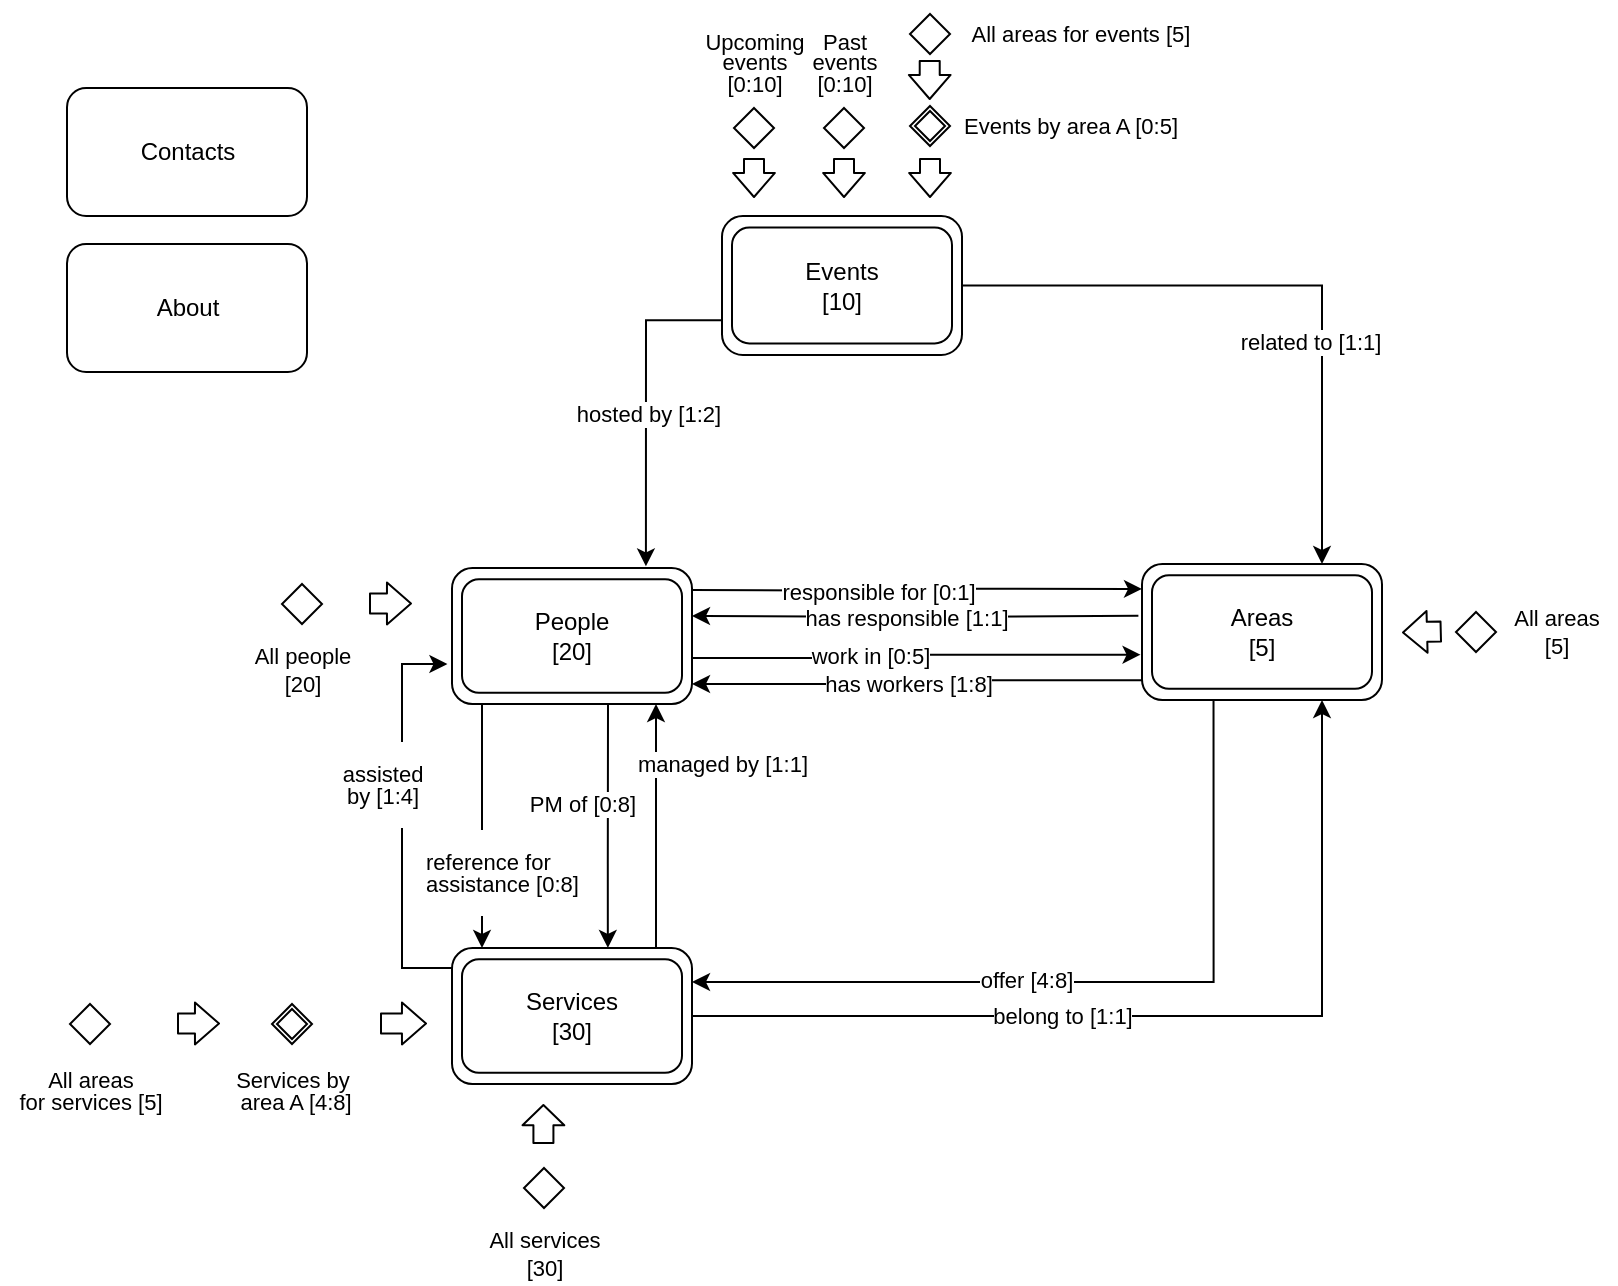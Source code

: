 <mxfile version="14.5.1" type="device"><diagram id="WO7Ajb4kS-5hXxbeCt3a" name="Pagina-1"><mxGraphModel dx="925" dy="2956" grid="1" gridSize="10" guides="1" tooltips="1" connect="1" arrows="1" fold="1" page="1" pageScale="1" pageWidth="1654" pageHeight="2336" math="0" shadow="0"><root><mxCell id="0"/><mxCell id="1" parent="0"/><mxCell id="2VBLItTMHdDEBhTL7Nxq-26" style="edgeStyle=orthogonalEdgeStyle;rounded=0;orthogonalLoop=1;jettySize=auto;html=1;endArrow=none;endFill=0;startArrow=classic;startFill=1;entryX=0.002;entryY=0.855;entryDx=0;entryDy=0;entryPerimeter=0;" parent="1" target="2VBLItTMHdDEBhTL7Nxq-12" edge="1"><mxGeometry relative="1" as="geometry"><mxPoint x="745" y="330" as="sourcePoint"/><mxPoint x="890" y="330.25" as="targetPoint"/><Array as="points"><mxPoint x="875" y="330"/></Array></mxGeometry></mxCell><mxCell id="2VBLItTMHdDEBhTL7Nxq-27" value="has workers [1:8]" style="edgeLabel;html=1;align=center;verticalAlign=middle;resizable=0;points=[];" parent="2VBLItTMHdDEBhTL7Nxq-26" vertex="1" connectable="0"><mxGeometry x="-0.181" relative="1" as="geometry"><mxPoint x="14.76" as="offset"/></mxGeometry></mxCell><mxCell id="2VBLItTMHdDEBhTL7Nxq-4" value="About" style="rounded=1;whiteSpace=wrap;html=1;sketch=0;" parent="1" vertex="1"><mxGeometry x="432.5" y="110" width="120" height="64" as="geometry"/></mxCell><mxCell id="2VBLItTMHdDEBhTL7Nxq-7" value="" style="group" parent="1" vertex="1" connectable="0"><mxGeometry x="625" y="272" width="120" height="68" as="geometry"/></mxCell><mxCell id="2VBLItTMHdDEBhTL7Nxq-8" value="" style="group" parent="2VBLItTMHdDEBhTL7Nxq-7" vertex="1" connectable="0"><mxGeometry width="120" height="68" as="geometry"/></mxCell><mxCell id="2VBLItTMHdDEBhTL7Nxq-3" value="" style="rounded=1;whiteSpace=wrap;html=1;perimeterSpacing=0;sketch=0;" parent="2VBLItTMHdDEBhTL7Nxq-8" vertex="1"><mxGeometry width="120" height="68" as="geometry"/></mxCell><mxCell id="2VBLItTMHdDEBhTL7Nxq-6" value="People&lt;br&gt;[20]" style="rounded=1;whiteSpace=wrap;html=1;sketch=0;" parent="2VBLItTMHdDEBhTL7Nxq-8" vertex="1"><mxGeometry x="5" y="5.667" width="110" height="56.667" as="geometry"/></mxCell><mxCell id="2VBLItTMHdDEBhTL7Nxq-81" style="edgeStyle=orthogonalEdgeStyle;rounded=0;orthogonalLoop=1;jettySize=auto;html=1;entryX=1;entryY=0.5;entryDx=0;entryDy=0;startArrow=classic;startFill=1;endArrow=none;endFill=0;exitX=0.75;exitY=1;exitDx=0;exitDy=0;" parent="1" source="2VBLItTMHdDEBhTL7Nxq-12" target="2VBLItTMHdDEBhTL7Nxq-14" edge="1"><mxGeometry relative="1" as="geometry"><Array as="points"><mxPoint x="1060" y="496"/></Array><mxPoint x="1080" y="350" as="sourcePoint"/></mxGeometry></mxCell><mxCell id="2VBLItTMHdDEBhTL7Nxq-83" value="belong to [1:1]" style="edgeLabel;html=1;align=center;verticalAlign=middle;resizable=0;points=[];" parent="2VBLItTMHdDEBhTL7Nxq-81" vertex="1" connectable="0"><mxGeometry x="0.22" relative="1" as="geometry"><mxPoint as="offset"/></mxGeometry></mxCell><mxCell id="2VBLItTMHdDEBhTL7Nxq-105" style="edgeStyle=orthogonalEdgeStyle;rounded=0;orthogonalLoop=1;jettySize=auto;html=1;entryX=1;entryY=0.5;entryDx=0;entryDy=0;startArrow=classic;startFill=1;endArrow=none;endFill=0;exitX=0.75;exitY=0;exitDx=0;exitDy=0;" parent="1" source="2VBLItTMHdDEBhTL7Nxq-12" target="2VBLItTMHdDEBhTL7Nxq-16" edge="1"><mxGeometry relative="1" as="geometry"><Array as="points"><mxPoint x="1060" y="131"/></Array><mxPoint x="1005" y="302" as="sourcePoint"/></mxGeometry></mxCell><mxCell id="2VBLItTMHdDEBhTL7Nxq-109" value="related to [1:1]" style="edgeLabel;html=1;align=center;verticalAlign=middle;resizable=0;points=[];" parent="2VBLItTMHdDEBhTL7Nxq-105" vertex="1" connectable="0"><mxGeometry x="-0.306" relative="1" as="geometry"><mxPoint x="-6.38" y="-0.02" as="offset"/></mxGeometry></mxCell><mxCell id="2VBLItTMHdDEBhTL7Nxq-47" style="edgeStyle=orthogonalEdgeStyle;rounded=0;orthogonalLoop=1;jettySize=auto;html=1;startArrow=classic;startFill=1;endArrow=none;endFill=0;exitX=0.616;exitY=-0.001;exitDx=0;exitDy=0;exitPerimeter=0;" parent="1" edge="1"><mxGeometry relative="1" as="geometry"><mxPoint x="702.92" y="461.94" as="sourcePoint"/><mxPoint x="703" y="340" as="targetPoint"/><Array as="points"><mxPoint x="703" y="420"/><mxPoint x="703" y="420"/></Array></mxGeometry></mxCell><mxCell id="2VBLItTMHdDEBhTL7Nxq-49" value="PM of [0:8]" style="edgeLabel;html=1;align=center;verticalAlign=middle;resizable=0;points=[];" parent="2VBLItTMHdDEBhTL7Nxq-47" vertex="1" connectable="0"><mxGeometry x="0.073" y="2" relative="1" as="geometry"><mxPoint x="-10.94" y="-6.94" as="offset"/></mxGeometry></mxCell><mxCell id="2VBLItTMHdDEBhTL7Nxq-59" style="edgeStyle=orthogonalEdgeStyle;rounded=0;orthogonalLoop=1;jettySize=auto;html=1;exitX=0.5;exitY=0;exitDx=0;exitDy=0;startArrow=classic;startFill=1;endArrow=none;endFill=0;" parent="1" edge="1"><mxGeometry relative="1" as="geometry"><mxPoint x="640" y="462.0" as="sourcePoint"/><mxPoint x="640" y="340" as="targetPoint"/><Array as="points"><mxPoint x="640" y="400"/><mxPoint x="640" y="400"/></Array></mxGeometry></mxCell><mxCell id="2VBLItTMHdDEBhTL7Nxq-61" value="&lt;p style=&quot;line-height: 95%&quot;&gt;reference for &lt;br&gt;assistance [0:8]&lt;/p&gt;" style="edgeLabel;html=1;align=left;verticalAlign=middle;resizable=0;points=[];" parent="2VBLItTMHdDEBhTL7Nxq-59" vertex="1" connectable="0"><mxGeometry x="-0.298" y="-1" relative="1" as="geometry"><mxPoint x="-31" y="4.26" as="offset"/></mxGeometry></mxCell><mxCell id="2VBLItTMHdDEBhTL7Nxq-79" style="edgeStyle=orthogonalEdgeStyle;rounded=0;orthogonalLoop=1;jettySize=auto;html=1;exitX=1;exitY=0.25;exitDx=0;exitDy=0;entryX=0.298;entryY=0.981;entryDx=0;entryDy=0;entryPerimeter=0;startArrow=classic;startFill=1;endArrow=none;endFill=0;" parent="1" source="2VBLItTMHdDEBhTL7Nxq-14" target="2VBLItTMHdDEBhTL7Nxq-12" edge="1"><mxGeometry relative="1" as="geometry"/></mxCell><mxCell id="2VBLItTMHdDEBhTL7Nxq-84" value="offer [4:8]" style="edgeLabel;html=1;align=center;verticalAlign=middle;resizable=0;points=[];" parent="2VBLItTMHdDEBhTL7Nxq-79" vertex="1" connectable="0"><mxGeometry x="-0.172" y="1" relative="1" as="geometry"><mxPoint as="offset"/></mxGeometry></mxCell><mxCell id="2VBLItTMHdDEBhTL7Nxq-20" style="edgeStyle=orthogonalEdgeStyle;rounded=0;orthogonalLoop=1;jettySize=auto;html=1;entryX=0;entryY=0.183;entryDx=0;entryDy=0;entryPerimeter=0;" parent="1" target="2VBLItTMHdDEBhTL7Nxq-12" edge="1"><mxGeometry relative="1" as="geometry"><mxPoint x="745" y="283" as="sourcePoint"/><mxPoint x="855" y="283" as="targetPoint"/></mxGeometry></mxCell><mxCell id="2VBLItTMHdDEBhTL7Nxq-21" value="responsible for [0:1]" style="edgeLabel;html=1;align=center;verticalAlign=middle;resizable=0;points=[];" parent="2VBLItTMHdDEBhTL7Nxq-20" vertex="1" connectable="0"><mxGeometry x="-0.181" relative="1" as="geometry"><mxPoint as="offset"/></mxGeometry></mxCell><mxCell id="2VBLItTMHdDEBhTL7Nxq-22" style="edgeStyle=orthogonalEdgeStyle;rounded=0;orthogonalLoop=1;jettySize=auto;html=1;entryX=-0.015;entryY=0.381;entryDx=0;entryDy=0;endArrow=none;endFill=0;startArrow=classic;startFill=1;entryPerimeter=0;" parent="1" target="2VBLItTMHdDEBhTL7Nxq-12" edge="1"><mxGeometry relative="1" as="geometry"><mxPoint x="745" y="296" as="sourcePoint"/><mxPoint x="855" y="296" as="targetPoint"/></mxGeometry></mxCell><mxCell id="2VBLItTMHdDEBhTL7Nxq-23" value="has responsible [1:1]" style="edgeLabel;html=1;align=center;verticalAlign=middle;resizable=0;points=[];" parent="2VBLItTMHdDEBhTL7Nxq-22" vertex="1" connectable="0"><mxGeometry x="-0.181" relative="1" as="geometry"><mxPoint x="14.76" as="offset"/></mxGeometry></mxCell><mxCell id="2VBLItTMHdDEBhTL7Nxq-24" style="edgeStyle=orthogonalEdgeStyle;rounded=0;orthogonalLoop=1;jettySize=auto;html=1;entryX=-0.006;entryY=0.667;entryDx=0;entryDy=0;entryPerimeter=0;" parent="1" target="2VBLItTMHdDEBhTL7Nxq-12" edge="1"><mxGeometry relative="1" as="geometry"><mxPoint x="745" y="313.52" as="sourcePoint"/><mxPoint x="883" y="317" as="targetPoint"/><Array as="points"><mxPoint x="745" y="317"/><mxPoint x="815" y="317"/></Array></mxGeometry></mxCell><mxCell id="2VBLItTMHdDEBhTL7Nxq-25" value="work in [0:5]" style="edgeLabel;html=1;align=center;verticalAlign=middle;resizable=0;points=[];" parent="2VBLItTMHdDEBhTL7Nxq-24" vertex="1" connectable="0"><mxGeometry x="-0.181" relative="1" as="geometry"><mxPoint as="offset"/></mxGeometry></mxCell><mxCell id="2VBLItTMHdDEBhTL7Nxq-46" style="edgeStyle=orthogonalEdgeStyle;rounded=0;orthogonalLoop=1;jettySize=auto;html=1;entryX=0.75;entryY=0;entryDx=0;entryDy=0;startArrow=classic;startFill=1;endArrow=none;endFill=0;" parent="1" edge="1"><mxGeometry relative="1" as="geometry"><mxPoint x="727" y="340" as="sourcePoint"/><mxPoint x="727" y="462.0" as="targetPoint"/></mxGeometry></mxCell><mxCell id="2VBLItTMHdDEBhTL7Nxq-48" value="managed by [1:1]" style="edgeLabel;html=1;align=center;verticalAlign=middle;resizable=0;points=[];" parent="2VBLItTMHdDEBhTL7Nxq-46" vertex="1" connectable="0"><mxGeometry x="-0.063" y="-1" relative="1" as="geometry"><mxPoint x="34" y="-27" as="offset"/></mxGeometry></mxCell><mxCell id="2VBLItTMHdDEBhTL7Nxq-58" style="edgeStyle=orthogonalEdgeStyle;rounded=0;orthogonalLoop=1;jettySize=auto;html=1;entryX=0;entryY=0.167;entryDx=0;entryDy=0;startArrow=classic;startFill=1;endArrow=none;endFill=0;exitX=-0.019;exitY=0.706;exitDx=0;exitDy=0;exitPerimeter=0;entryPerimeter=0;" parent="1" source="2VBLItTMHdDEBhTL7Nxq-3" target="2VBLItTMHdDEBhTL7Nxq-14" edge="1"><mxGeometry relative="1" as="geometry"><mxPoint x="600" y="340" as="sourcePoint"/><mxPoint x="600" y="462.0" as="targetPoint"/><Array as="points"><mxPoint x="600" y="320"/><mxPoint x="600" y="472"/><mxPoint x="625" y="472"/></Array></mxGeometry></mxCell><mxCell id="2VBLItTMHdDEBhTL7Nxq-60" value="&lt;p style=&quot;line-height: 95%&quot;&gt;assisted &lt;br&gt;by [1:4]&lt;/p&gt;" style="edgeLabel;html=1;align=center;verticalAlign=middle;resizable=0;points=[];" parent="2VBLItTMHdDEBhTL7Nxq-58" vertex="1" connectable="0"><mxGeometry x="-0.434" y="-2" relative="1" as="geometry"><mxPoint x="-8" y="25.72" as="offset"/></mxGeometry></mxCell><mxCell id="2VBLItTMHdDEBhTL7Nxq-89" value="" style="rhombus;whiteSpace=wrap;html=1;rounded=0;sketch=0;" parent="1" vertex="1"><mxGeometry x="1127" y="294" width="20" height="20" as="geometry"/></mxCell><mxCell id="2VBLItTMHdDEBhTL7Nxq-90" value="All areas&lt;br style=&quot;font-size: 11px&quot;&gt;[5]" style="text;html=1;align=center;verticalAlign=middle;resizable=0;points=[];autosize=1;fontSize=11;" parent="1" vertex="1"><mxGeometry x="1147" y="289" width="60" height="30" as="geometry"/></mxCell><mxCell id="2VBLItTMHdDEBhTL7Nxq-94" value="Contacts" style="rounded=1;whiteSpace=wrap;html=1;sketch=0;" parent="1" vertex="1"><mxGeometry x="432.5" y="32" width="120" height="64" as="geometry"/></mxCell><mxCell id="2VBLItTMHdDEBhTL7Nxq-111" value="" style="rhombus;whiteSpace=wrap;html=1;rounded=0;sketch=0;" parent="1" vertex="1"><mxGeometry x="854" y="41" width="20" height="20" as="geometry"/></mxCell><mxCell id="2VBLItTMHdDEBhTL7Nxq-112" value="Events by area A [0:5]" style="text;html=1;align=center;verticalAlign=middle;resizable=0;points=[];autosize=1;fontSize=11;" parent="1" vertex="1"><mxGeometry x="874" y="41" width="120" height="20" as="geometry"/></mxCell><mxCell id="2VBLItTMHdDEBhTL7Nxq-113" value="" style="shape=flexArrow;endArrow=classic;html=1;endWidth=9.903;endSize=3.674;" parent="1" edge="1"><mxGeometry width="50" height="50" relative="1" as="geometry"><mxPoint x="864" y="67" as="sourcePoint"/><mxPoint x="864" y="87" as="targetPoint"/></mxGeometry></mxCell><mxCell id="2VBLItTMHdDEBhTL7Nxq-114" value="" style="rhombus;whiteSpace=wrap;html=1;rounded=0;sketch=0;" parent="1" vertex="1"><mxGeometry x="856.5" y="43.5" width="15" height="15" as="geometry"/></mxCell><mxCell id="2VBLItTMHdDEBhTL7Nxq-115" value="" style="rhombus;whiteSpace=wrap;html=1;rounded=0;sketch=0;" parent="1" vertex="1"><mxGeometry x="854" y="-5" width="20" height="20" as="geometry"/></mxCell><mxCell id="2VBLItTMHdDEBhTL7Nxq-116" value="All areas for events [5]" style="text;html=1;align=center;verticalAlign=middle;resizable=0;points=[];autosize=1;fontSize=11;" parent="1" vertex="1"><mxGeometry x="879" y="-5" width="120" height="20" as="geometry"/></mxCell><mxCell id="2VBLItTMHdDEBhTL7Nxq-118" value="" style="rhombus;whiteSpace=wrap;html=1;rounded=0;sketch=0;" parent="1" vertex="1"><mxGeometry x="811" y="42" width="20" height="20" as="geometry"/></mxCell><mxCell id="WD43ELY2r2gLaDlyEaQ2-5" value="" style="group" parent="1" vertex="1" connectable="0"><mxGeometry x="970" y="270" width="120" height="68" as="geometry"/></mxCell><mxCell id="2VBLItTMHdDEBhTL7Nxq-12" value="" style="rounded=1;whiteSpace=wrap;html=1;perimeterSpacing=0;sketch=0;" parent="WD43ELY2r2gLaDlyEaQ2-5" vertex="1"><mxGeometry width="120" height="68" as="geometry"/></mxCell><mxCell id="2VBLItTMHdDEBhTL7Nxq-13" value="Areas &lt;br&gt;[5]" style="rounded=1;whiteSpace=wrap;html=1;sketch=0;" parent="WD43ELY2r2gLaDlyEaQ2-5" vertex="1"><mxGeometry x="5" y="5.667" width="110" height="56.667" as="geometry"/></mxCell><mxCell id="WD43ELY2r2gLaDlyEaQ2-8" value="" style="shape=flexArrow;endArrow=classic;html=1;endWidth=9.903;endSize=3.674;" parent="1" edge="1"><mxGeometry width="50" height="50" relative="1" as="geometry"><mxPoint x="1119.88" y="303.75" as="sourcePoint"/><mxPoint x="1100" y="304.25" as="targetPoint"/></mxGeometry></mxCell><mxCell id="WD43ELY2r2gLaDlyEaQ2-9" value="" style="shape=flexArrow;endArrow=classic;html=1;endWidth=9.903;endSize=3.674;" parent="1" edge="1"><mxGeometry width="50" height="50" relative="1" as="geometry"><mxPoint x="863.86" y="18" as="sourcePoint"/><mxPoint x="863.86" y="38" as="targetPoint"/></mxGeometry></mxCell><mxCell id="WD43ELY2r2gLaDlyEaQ2-10" value="" style="shape=flexArrow;endArrow=classic;html=1;endWidth=9.903;endSize=3.674;" parent="1" edge="1"><mxGeometry width="50" height="50" relative="1" as="geometry"><mxPoint x="821" y="67" as="sourcePoint"/><mxPoint x="821" y="87.0" as="targetPoint"/></mxGeometry></mxCell><mxCell id="WD43ELY2r2gLaDlyEaQ2-14" value="" style="group" parent="1" vertex="1" connectable="0"><mxGeometry x="760" y="96" width="120" height="69.5" as="geometry"/></mxCell><mxCell id="2VBLItTMHdDEBhTL7Nxq-16" value="" style="rounded=1;whiteSpace=wrap;html=1;perimeterSpacing=0;sketch=0;" parent="WD43ELY2r2gLaDlyEaQ2-14" vertex="1"><mxGeometry width="120" height="69.5" as="geometry"/></mxCell><mxCell id="2VBLItTMHdDEBhTL7Nxq-17" value="Events &lt;br&gt;[10]" style="rounded=1;whiteSpace=wrap;html=1;sketch=0;" parent="WD43ELY2r2gLaDlyEaQ2-14" vertex="1"><mxGeometry x="5" y="5.792" width="110" height="57.917" as="geometry"/></mxCell><mxCell id="WD43ELY2r2gLaDlyEaQ2-21" value="" style="group" parent="1" vertex="1" connectable="0"><mxGeometry x="625" y="462" width="120" height="68" as="geometry"/></mxCell><mxCell id="2VBLItTMHdDEBhTL7Nxq-14" value="" style="rounded=1;whiteSpace=wrap;html=1;perimeterSpacing=0;sketch=0;" parent="WD43ELY2r2gLaDlyEaQ2-21" vertex="1"><mxGeometry width="120" height="68" as="geometry"/></mxCell><mxCell id="2VBLItTMHdDEBhTL7Nxq-15" value="Services&lt;br&gt;[30]" style="rounded=1;whiteSpace=wrap;html=1;sketch=0;" parent="WD43ELY2r2gLaDlyEaQ2-21" vertex="1"><mxGeometry x="5" y="5.667" width="110" height="56.667" as="geometry"/></mxCell><mxCell id="_94PwG9l2d6AS5cfkMJB-5" value="" style="rhombus;whiteSpace=wrap;html=1;rounded=0;sketch=0;" parent="1" vertex="1"><mxGeometry x="540" y="280" width="20" height="20" as="geometry"/></mxCell><mxCell id="_94PwG9l2d6AS5cfkMJB-7" value="" style="shape=flexArrow;endArrow=classic;html=1;endWidth=9.903;endSize=3.674;" parent="1" edge="1"><mxGeometry width="50" height="50" relative="1" as="geometry"><mxPoint x="583.5" y="289.76" as="sourcePoint"/><mxPoint x="605" y="289.76" as="targetPoint"/></mxGeometry></mxCell><mxCell id="_94PwG9l2d6AS5cfkMJB-10" style="edgeStyle=orthogonalEdgeStyle;rounded=0;orthogonalLoop=1;jettySize=auto;html=1;exitX=0;exitY=0.75;exitDx=0;exitDy=0;entryX=0.808;entryY=-0.012;entryDx=0;entryDy=0;entryPerimeter=0;" parent="1" source="2VBLItTMHdDEBhTL7Nxq-16" target="2VBLItTMHdDEBhTL7Nxq-3" edge="1"><mxGeometry relative="1" as="geometry"/></mxCell><mxCell id="I2PY_4LCYxCpnSRsv0-V-15" value="hosted by [1:2]" style="edgeLabel;html=1;align=center;verticalAlign=middle;resizable=0;points=[];" parent="_94PwG9l2d6AS5cfkMJB-10" vertex="1" connectable="0"><mxGeometry x="0.054" y="1" relative="1" as="geometry"><mxPoint as="offset"/></mxGeometry></mxCell><mxCell id="eslJjD5k3GCez2utym2A-19" value="&lt;p style=&quot;line-height: 95% ; font-size: 11px&quot;&gt;Upcoming &lt;br&gt;events &lt;br&gt;[0:10]&lt;/p&gt;" style="text;html=1;align=center;verticalAlign=middle;resizable=0;points=[];autosize=1;direction=west;" parent="1" vertex="1"><mxGeometry x="741" y="-11.5" width="70" height="60" as="geometry"/></mxCell><mxCell id="eslJjD5k3GCez2utym2A-24" value="" style="rhombus;whiteSpace=wrap;html=1;rounded=0;sketch=0;" parent="1" vertex="1"><mxGeometry x="766" y="42" width="20" height="20" as="geometry"/></mxCell><mxCell id="eslJjD5k3GCez2utym2A-25" value="" style="shape=flexArrow;endArrow=classic;html=1;endWidth=9.903;endSize=3.674;" parent="1" edge="1"><mxGeometry width="50" height="50" relative="1" as="geometry"><mxPoint x="776" y="67" as="sourcePoint"/><mxPoint x="776" y="87.0" as="targetPoint"/></mxGeometry></mxCell><mxCell id="eslJjD5k3GCez2utym2A-28" value="&lt;p style=&quot;line-height: 95% ; font-size: 11px&quot;&gt;Past &lt;br&gt;events &lt;br&gt;[0:10]&lt;/p&gt;" style="text;html=1;align=center;verticalAlign=middle;resizable=0;points=[];autosize=1;" parent="1" vertex="1"><mxGeometry x="796" y="-11.5" width="50" height="60" as="geometry"/></mxCell><mxCell id="I2PY_4LCYxCpnSRsv0-V-4" value="" style="rhombus;whiteSpace=wrap;html=1;rounded=0;sketch=0;" parent="1" vertex="1"><mxGeometry x="535" y="490" width="20" height="20" as="geometry"/></mxCell><mxCell id="I2PY_4LCYxCpnSRsv0-V-5" value="" style="shape=flexArrow;endArrow=classic;html=1;endWidth=9.903;endSize=3.674;" parent="1" edge="1"><mxGeometry width="50" height="50" relative="1" as="geometry"><mxPoint x="589" y="499.76" as="sourcePoint"/><mxPoint x="612.5" y="499.76" as="targetPoint"/></mxGeometry></mxCell><mxCell id="I2PY_4LCYxCpnSRsv0-V-6" value="" style="rhombus;whiteSpace=wrap;html=1;rounded=0;sketch=0;" parent="1" vertex="1"><mxGeometry x="537.5" y="492.5" width="15" height="15" as="geometry"/></mxCell><mxCell id="I2PY_4LCYxCpnSRsv0-V-7" value="" style="rhombus;whiteSpace=wrap;html=1;rounded=0;sketch=0;" parent="1" vertex="1"><mxGeometry x="434" y="490" width="20" height="20" as="geometry"/></mxCell><mxCell id="I2PY_4LCYxCpnSRsv0-V-8" value="" style="shape=flexArrow;endArrow=classic;html=1;endWidth=9.903;endSize=3.674;" parent="1" edge="1"><mxGeometry width="50" height="50" relative="1" as="geometry"><mxPoint x="487.5" y="499.76" as="sourcePoint"/><mxPoint x="509" y="499.76" as="targetPoint"/></mxGeometry></mxCell><mxCell id="I2PY_4LCYxCpnSRsv0-V-9" value="&lt;p style=&quot;line-height: 95%&quot;&gt;Services by&lt;br style=&quot;font-size: 11px&quot;&gt;&amp;nbsp;area A [4:8]&lt;/p&gt;" style="text;html=1;align=center;verticalAlign=middle;resizable=0;points=[];autosize=1;fontSize=11;" parent="1" vertex="1"><mxGeometry x="510" y="507.5" width="70" height="50" as="geometry"/></mxCell><mxCell id="I2PY_4LCYxCpnSRsv0-V-10" value="&lt;p style=&quot;line-height: 95%&quot;&gt;All areas&lt;br style=&quot;font-size: 11px&quot;&gt;for services [5]&lt;/p&gt;" style="text;html=1;align=center;verticalAlign=middle;resizable=0;points=[];autosize=1;fontSize=11;" parent="1" vertex="1"><mxGeometry x="399" y="507.5" width="90" height="50" as="geometry"/></mxCell><mxCell id="I2PY_4LCYxCpnSRsv0-V-11" value="" style="rhombus;whiteSpace=wrap;html=1;rounded=0;sketch=0;" parent="1" vertex="1"><mxGeometry x="661" y="572" width="20" height="20" as="geometry"/></mxCell><mxCell id="I2PY_4LCYxCpnSRsv0-V-12" value="All services&lt;br style=&quot;font-size: 11px&quot;&gt;[30]" style="text;html=1;align=center;verticalAlign=middle;resizable=0;points=[];autosize=1;fontSize=11;" parent="1" vertex="1"><mxGeometry x="636" y="600" width="70" height="30" as="geometry"/></mxCell><mxCell id="I2PY_4LCYxCpnSRsv0-V-13" value="" style="shape=flexArrow;endArrow=classic;html=1;endWidth=9.903;endSize=3.04;width=10;" parent="1" edge="1"><mxGeometry width="50" height="50" relative="1" as="geometry"><mxPoint x="670.71" y="560" as="sourcePoint"/><mxPoint x="670.71" y="540" as="targetPoint"/></mxGeometry></mxCell><mxCell id="I2PY_4LCYxCpnSRsv0-V-14" value="All people&lt;br style=&quot;font-size: 11px&quot;&gt;[20]" style="text;html=1;align=center;verticalAlign=middle;resizable=0;points=[];autosize=1;fontSize=11;" parent="1" vertex="1"><mxGeometry x="520" y="308" width="60" height="30" as="geometry"/></mxCell></root></mxGraphModel></diagram></mxfile>